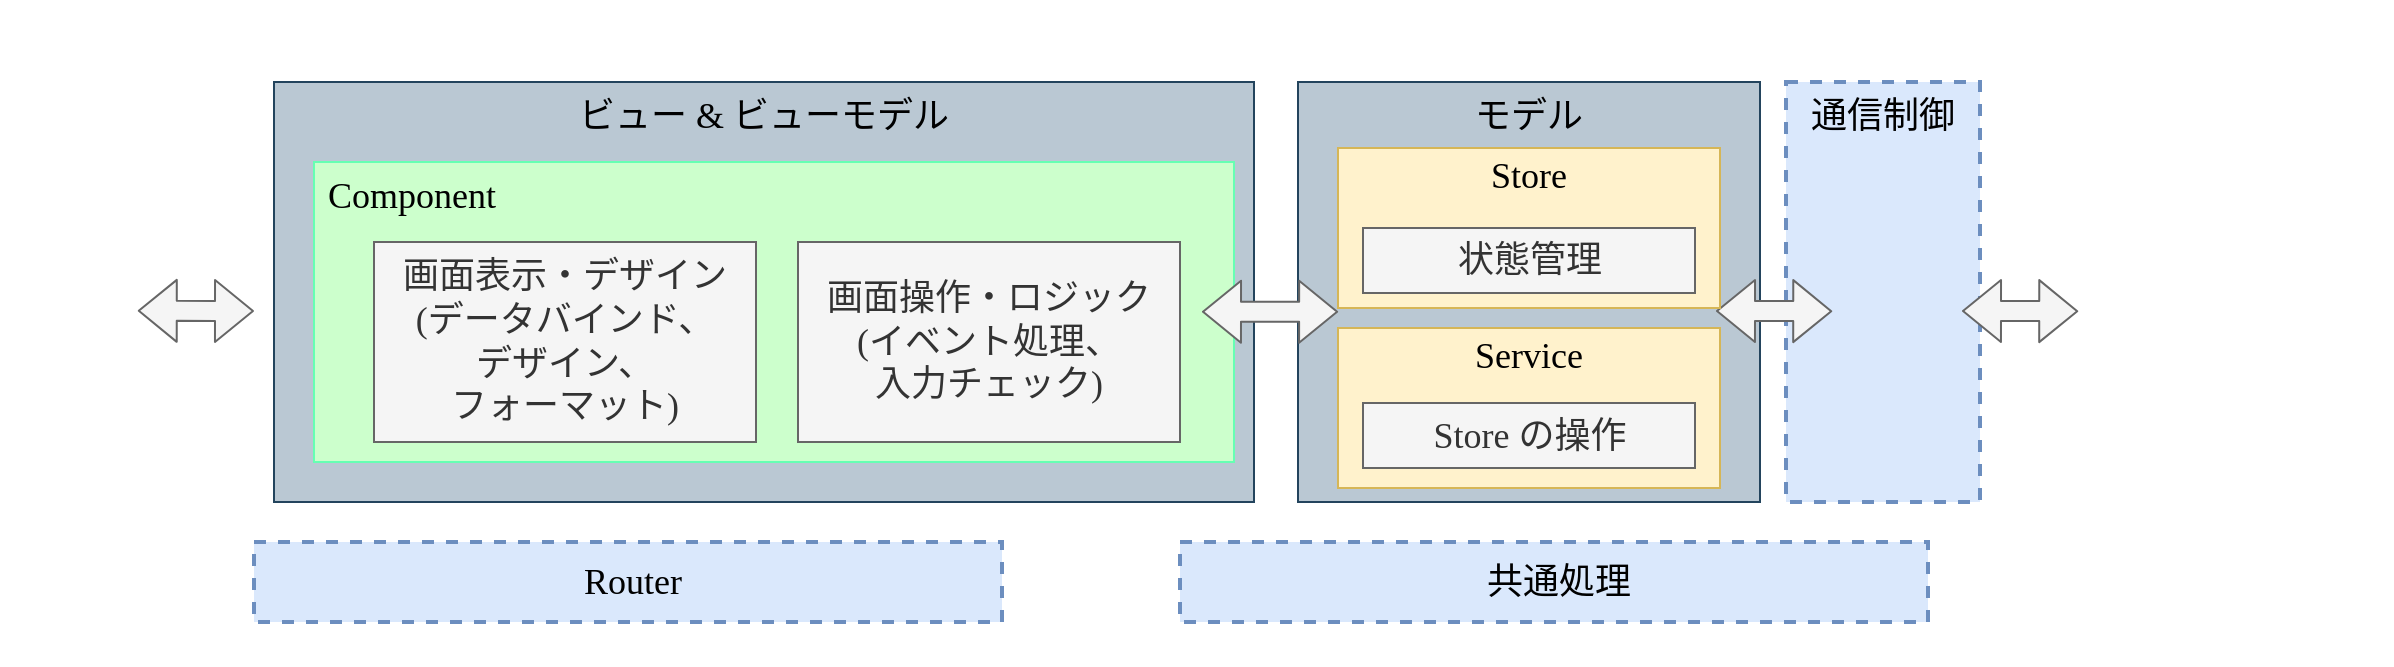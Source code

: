 <mxfile>
    <diagram id="FQgvyPdSq9QM8dJuktgp" name="ページ1">
        <mxGraphModel dx="1065" dy="797" grid="1" gridSize="10" guides="1" tooltips="1" connect="1" arrows="1" fold="1" page="1" pageScale="1" pageWidth="827" pageHeight="1169" math="0" shadow="0">
            <root>
                <mxCell id="0"/>
                <mxCell id="1" parent="0"/>
                <mxCell id="2" value="" style="rounded=0;whiteSpace=wrap;html=1;fillColor=none;fontFamily=Noto Sans JP;fontSource=https%3A%2F%2Ffonts.googleapis.com%2Fcss%3Ffamily%3DNoto%2BSans%2BJP;strokeColor=#FFFFFF;" parent="1" vertex="1">
                    <mxGeometry x="160" y="20" width="900" height="331" as="geometry"/>
                </mxCell>
                <mxCell id="3" value="ビュー &amp;amp; ビューモデル" style="rounded=0;whiteSpace=wrap;html=1;verticalAlign=top;fillColor=#bac8d3;strokeColor=#23445d;fontColor=#000000;fontFamily=Noto Sans JP;fontSource=https%3A%2F%2Ffonts.googleapis.com%2Fcss%3Ffamily%3DNoto%2BSans%2BJP;fontSize=18;" parent="1" vertex="1">
                    <mxGeometry x="190" y="60" width="490" height="210" as="geometry"/>
                </mxCell>
                <mxCell id="4" value="モデル" style="rounded=0;whiteSpace=wrap;html=1;verticalAlign=top;fillColor=#bac8d3;strokeColor=#23445d;fontColor=#000000;fontFamily=Noto Sans JP;fontSource=https%3A%2F%2Ffonts.googleapis.com%2Fcss%3Ffamily%3DNoto%2BSans%2BJP;fontSize=18;" parent="1" vertex="1">
                    <mxGeometry x="702" y="60" width="231" height="210" as="geometry"/>
                </mxCell>
                <mxCell id="5" value="フロントエンド" style="text;html=1;strokeColor=none;fillColor=none;align=center;verticalAlign=middle;whiteSpace=wrap;rounded=0;fontFamily=Noto Sans JP;fontSource=https%3A%2F%2Ffonts.googleapis.com%2Fcss%3Ffamily%3DNoto%2BSans%2BJP;fontSize=18;fontColor=#FFFFFF;" parent="1" vertex="1">
                    <mxGeometry x="523.75" y="23" width="134.5" height="30" as="geometry"/>
                </mxCell>
                <mxCell id="6" value="Component" style="rounded=0;whiteSpace=wrap;html=1;align=left;spacingLeft=5;fillColor=#CCFFCC;fontColor=#000000;strokeColor=#66FFB3;fontFamily=Noto Sans JP;fontSource=https%3A%2F%2Ffonts.googleapis.com%2Fcss%3Ffamily%3DNoto%2BSans%2BJP;fontSize=18;verticalAlign=top;" parent="1" vertex="1">
                    <mxGeometry x="210" y="100" width="460" height="150" as="geometry"/>
                </mxCell>
                <mxCell id="10" value="画面表示・デザイン&lt;br style=&quot;font-size: 18px&quot;&gt;(データバインド、&lt;br style=&quot;font-size: 18px&quot;&gt;デザイン、&lt;br&gt;フォーマット)" style="rounded=0;whiteSpace=wrap;html=1;fontSize=18;fillColor=#f5f5f5;fontColor=#333333;strokeColor=#666666;fontFamily=Noto Sans JP;fontSource=https%3A%2F%2Ffonts.googleapis.com%2Fcss%3Ffamily%3DNoto%2BSans%2BJP;" parent="1" vertex="1">
                    <mxGeometry x="240" y="140" width="191" height="100" as="geometry"/>
                </mxCell>
                <mxCell id="11" value="画面操作・ロジック&lt;br style=&quot;font-size: 18px&quot;&gt;(イベント処理、&lt;br style=&quot;font-size: 18px&quot;&gt;入力チェック)" style="rounded=0;whiteSpace=wrap;html=1;fontSize=18;fillColor=#f5f5f5;fontColor=#333333;strokeColor=#666666;fontFamily=Noto Sans JP;fontSource=https%3A%2F%2Ffonts.googleapis.com%2Fcss%3Ffamily%3DNoto%2BSans%2BJP;verticalAlign=middle;" parent="1" vertex="1">
                    <mxGeometry x="452" y="140" width="191" height="100" as="geometry"/>
                </mxCell>
                <mxCell id="17" value="通信制御" style="rounded=0;whiteSpace=wrap;html=1;fontSize=18;dashed=1;fillColor=#dae8fc;strokeColor=#6C8EBF;fontColor=#000000;strokeWidth=2;verticalAlign=top;fontFamily=Noto Sans JP;fontSource=https%3A%2F%2Ffonts.googleapis.com%2Fcss%3Ffamily%3DNoto%2BSans%2BJP;" parent="1" vertex="1">
                    <mxGeometry x="946" y="60" width="97" height="210" as="geometry"/>
                </mxCell>
                <mxCell id="18" value="" style="shape=flexArrow;endArrow=classic;startArrow=classic;html=1;fontSize=18;fillColor=#f5f5f5;strokeColor=#666666;fontFamily=Noto Sans JP;fontSource=https%3A%2F%2Ffonts.googleapis.com%2Fcss%3Ffamily%3DNoto%2BSans%2BJP;" parent="1" edge="1">
                    <mxGeometry width="100" height="100" relative="1" as="geometry">
                        <mxPoint x="654" y="174.83" as="sourcePoint"/>
                        <mxPoint x="722.06" y="174.91" as="targetPoint"/>
                        <Array as="points"/>
                    </mxGeometry>
                </mxCell>
                <mxCell id="20" value="" style="shape=flexArrow;endArrow=classic;startArrow=classic;html=1;fontSize=18;fillColor=#f5f5f5;strokeColor=#666666;fontFamily=Noto Sans JP;fontSource=https%3A%2F%2Ffonts.googleapis.com%2Fcss%3Ffamily%3DNoto%2BSans%2BJP;" parent="1" edge="1">
                    <mxGeometry width="100" height="100" relative="1" as="geometry">
                        <mxPoint x="911" y="174.5" as="sourcePoint"/>
                        <mxPoint x="969.12" y="174.58" as="targetPoint"/>
                        <Array as="points"/>
                    </mxGeometry>
                </mxCell>
                <mxCell id="21" value="" style="shape=flexArrow;endArrow=classic;startArrow=classic;html=1;fontSize=18;fillColor=#f5f5f5;strokeColor=#666666;fontFamily=Noto Sans JP;fontSource=https%3A%2F%2Ffonts.googleapis.com%2Fcss%3Ffamily%3DNoto%2BSans%2BJP;" parent="1" edge="1">
                    <mxGeometry width="100" height="100" relative="1" as="geometry">
                        <mxPoint x="1034" y="174.5" as="sourcePoint"/>
                        <mxPoint x="1092.12" y="174.58" as="targetPoint"/>
                        <Array as="points"/>
                    </mxGeometry>
                </mxCell>
                <mxCell id="22" value="Router" style="rounded=0;whiteSpace=wrap;html=1;align=center;spacingLeft=5;fillColor=#dae8fc;strokeColor=#6c8ebf;fontColor=#000000;dashed=1;strokeWidth=2;fontFamily=Noto Sans JP;fontSource=https%3A%2F%2Ffonts.googleapis.com%2Fcss%3Ffamily%3DNoto%2BSans%2BJP;fontSize=18;" parent="1" vertex="1">
                    <mxGeometry x="180" y="290" width="374" height="40" as="geometry"/>
                </mxCell>
                <mxCell id="23" value="共通処理" style="rounded=0;whiteSpace=wrap;html=1;align=center;spacingLeft=5;fillColor=#dae8fc;strokeColor=#6c8ebf;fontColor=#000000;dashed=1;strokeWidth=2;fontFamily=Noto Sans JP;fontSource=https%3A%2F%2Ffonts.googleapis.com%2Fcss%3Ffamily%3DNoto%2BSans%2BJP;fontSize=18;" parent="1" vertex="1">
                    <mxGeometry x="643" y="290" width="374" height="40" as="geometry"/>
                </mxCell>
                <mxCell id="24" value="ブラウザ" style="rounded=0;whiteSpace=wrap;html=1;fontColor=#FFFFFF;fillColor=none;strokeColor=#FFFFFF;verticalAlign=top;fontFamily=Noto Sans JP;fontSource=https%3A%2F%2Ffonts.googleapis.com%2Fcss%3Ffamily%3DNoto%2BSans%2BJP;fontSize=18;" parent="1" vertex="1">
                    <mxGeometry x="54" y="20" width="91" height="331" as="geometry"/>
                </mxCell>
                <mxCell id="25" value="" style="shape=flexArrow;endArrow=classic;startArrow=classic;html=1;fontSize=12;fillColor=#f5f5f5;strokeColor=#666666;fontFamily=Noto Sans JP;fontSource=https%3A%2F%2Ffonts.googleapis.com%2Fcss%3Ffamily%3DNoto%2BSans%2BJP;" parent="1" edge="1">
                    <mxGeometry width="100" height="100" relative="1" as="geometry">
                        <mxPoint x="121.88" y="174.41" as="sourcePoint"/>
                        <mxPoint x="180.0" y="174.49" as="targetPoint"/>
                        <Array as="points"/>
                    </mxGeometry>
                </mxCell>
                <mxCell id="26" value="&lt;div style=&quot;text-align: left; font-size: 18px;&quot;&gt;&lt;span style=&quot;font-size: 18px;&quot;&gt;サーバー&lt;/span&gt;&lt;/div&gt;&lt;div style=&quot;text-align: left; font-size: 18px;&quot;&gt;&lt;span style=&quot;font-size: 18px;&quot;&gt;(バックエンド)へ&lt;/span&gt;&lt;/div&gt;" style="text;html=1;strokeColor=none;fillColor=none;align=center;verticalAlign=middle;whiteSpace=wrap;rounded=0;fontFamily=Noto Sans JP;fontSource=https%3A%2F%2Ffonts.googleapis.com%2Fcss%3Ffamily%3DNoto%2BSans%2BJP;fontSize=18;fontColor=#FFFFFF;" parent="1" vertex="1">
                    <mxGeometry x="1100" y="160" width="149" height="30" as="geometry"/>
                </mxCell>
                <mxCell id="31" value="Store" style="rounded=0;whiteSpace=wrap;html=1;fontSize=18;verticalAlign=top;fillColor=#fff2cc;strokeColor=#d6b656;fontFamily=Noto Sans JP;fontSource=https%3A%2F%2Ffonts.googleapis.com%2Fcss%3Ffamily%3DNoto%2BSans%2BJP;spacing=0;spacingTop=-1;fontColor=#000000;" parent="1" vertex="1">
                    <mxGeometry x="722" y="93" width="191" height="80" as="geometry"/>
                </mxCell>
                <mxCell id="32" value="状態管理" style="rounded=0;whiteSpace=wrap;html=1;fontSize=18;fillColor=#f5f5f5;strokeColor=#666666;fontColor=#333333;fontFamily=Noto Sans JP;fontSource=https%3A%2F%2Ffonts.googleapis.com%2Fcss%3Ffamily%3DNoto%2BSans%2BJP;" parent="1" vertex="1">
                    <mxGeometry x="734.5" y="133" width="166" height="32.5" as="geometry"/>
                </mxCell>
                <mxCell id="33" value="Service" style="rounded=0;whiteSpace=wrap;html=1;fontSize=18;verticalAlign=top;fillColor=#fff2cc;strokeColor=#d6b656;fontFamily=Noto Sans JP;fontSource=https%3A%2F%2Ffonts.googleapis.com%2Fcss%3Ffamily%3DNoto%2BSans%2BJP;spacing=0;spacingTop=-1;fontColor=#000000;" parent="1" vertex="1">
                    <mxGeometry x="722" y="183" width="191" height="80" as="geometry"/>
                </mxCell>
                <mxCell id="34" value="Store の操作" style="rounded=0;whiteSpace=wrap;html=1;fontSize=18;fillColor=#f5f5f5;strokeColor=#666666;fontColor=#333333;fontFamily=Noto Sans JP;fontSource=https%3A%2F%2Ffonts.googleapis.com%2Fcss%3Ffamily%3DNoto%2BSans%2BJP;" parent="1" vertex="1">
                    <mxGeometry x="734.5" y="220.5" width="166" height="32.5" as="geometry"/>
                </mxCell>
            </root>
        </mxGraphModel>
    </diagram>
</mxfile>